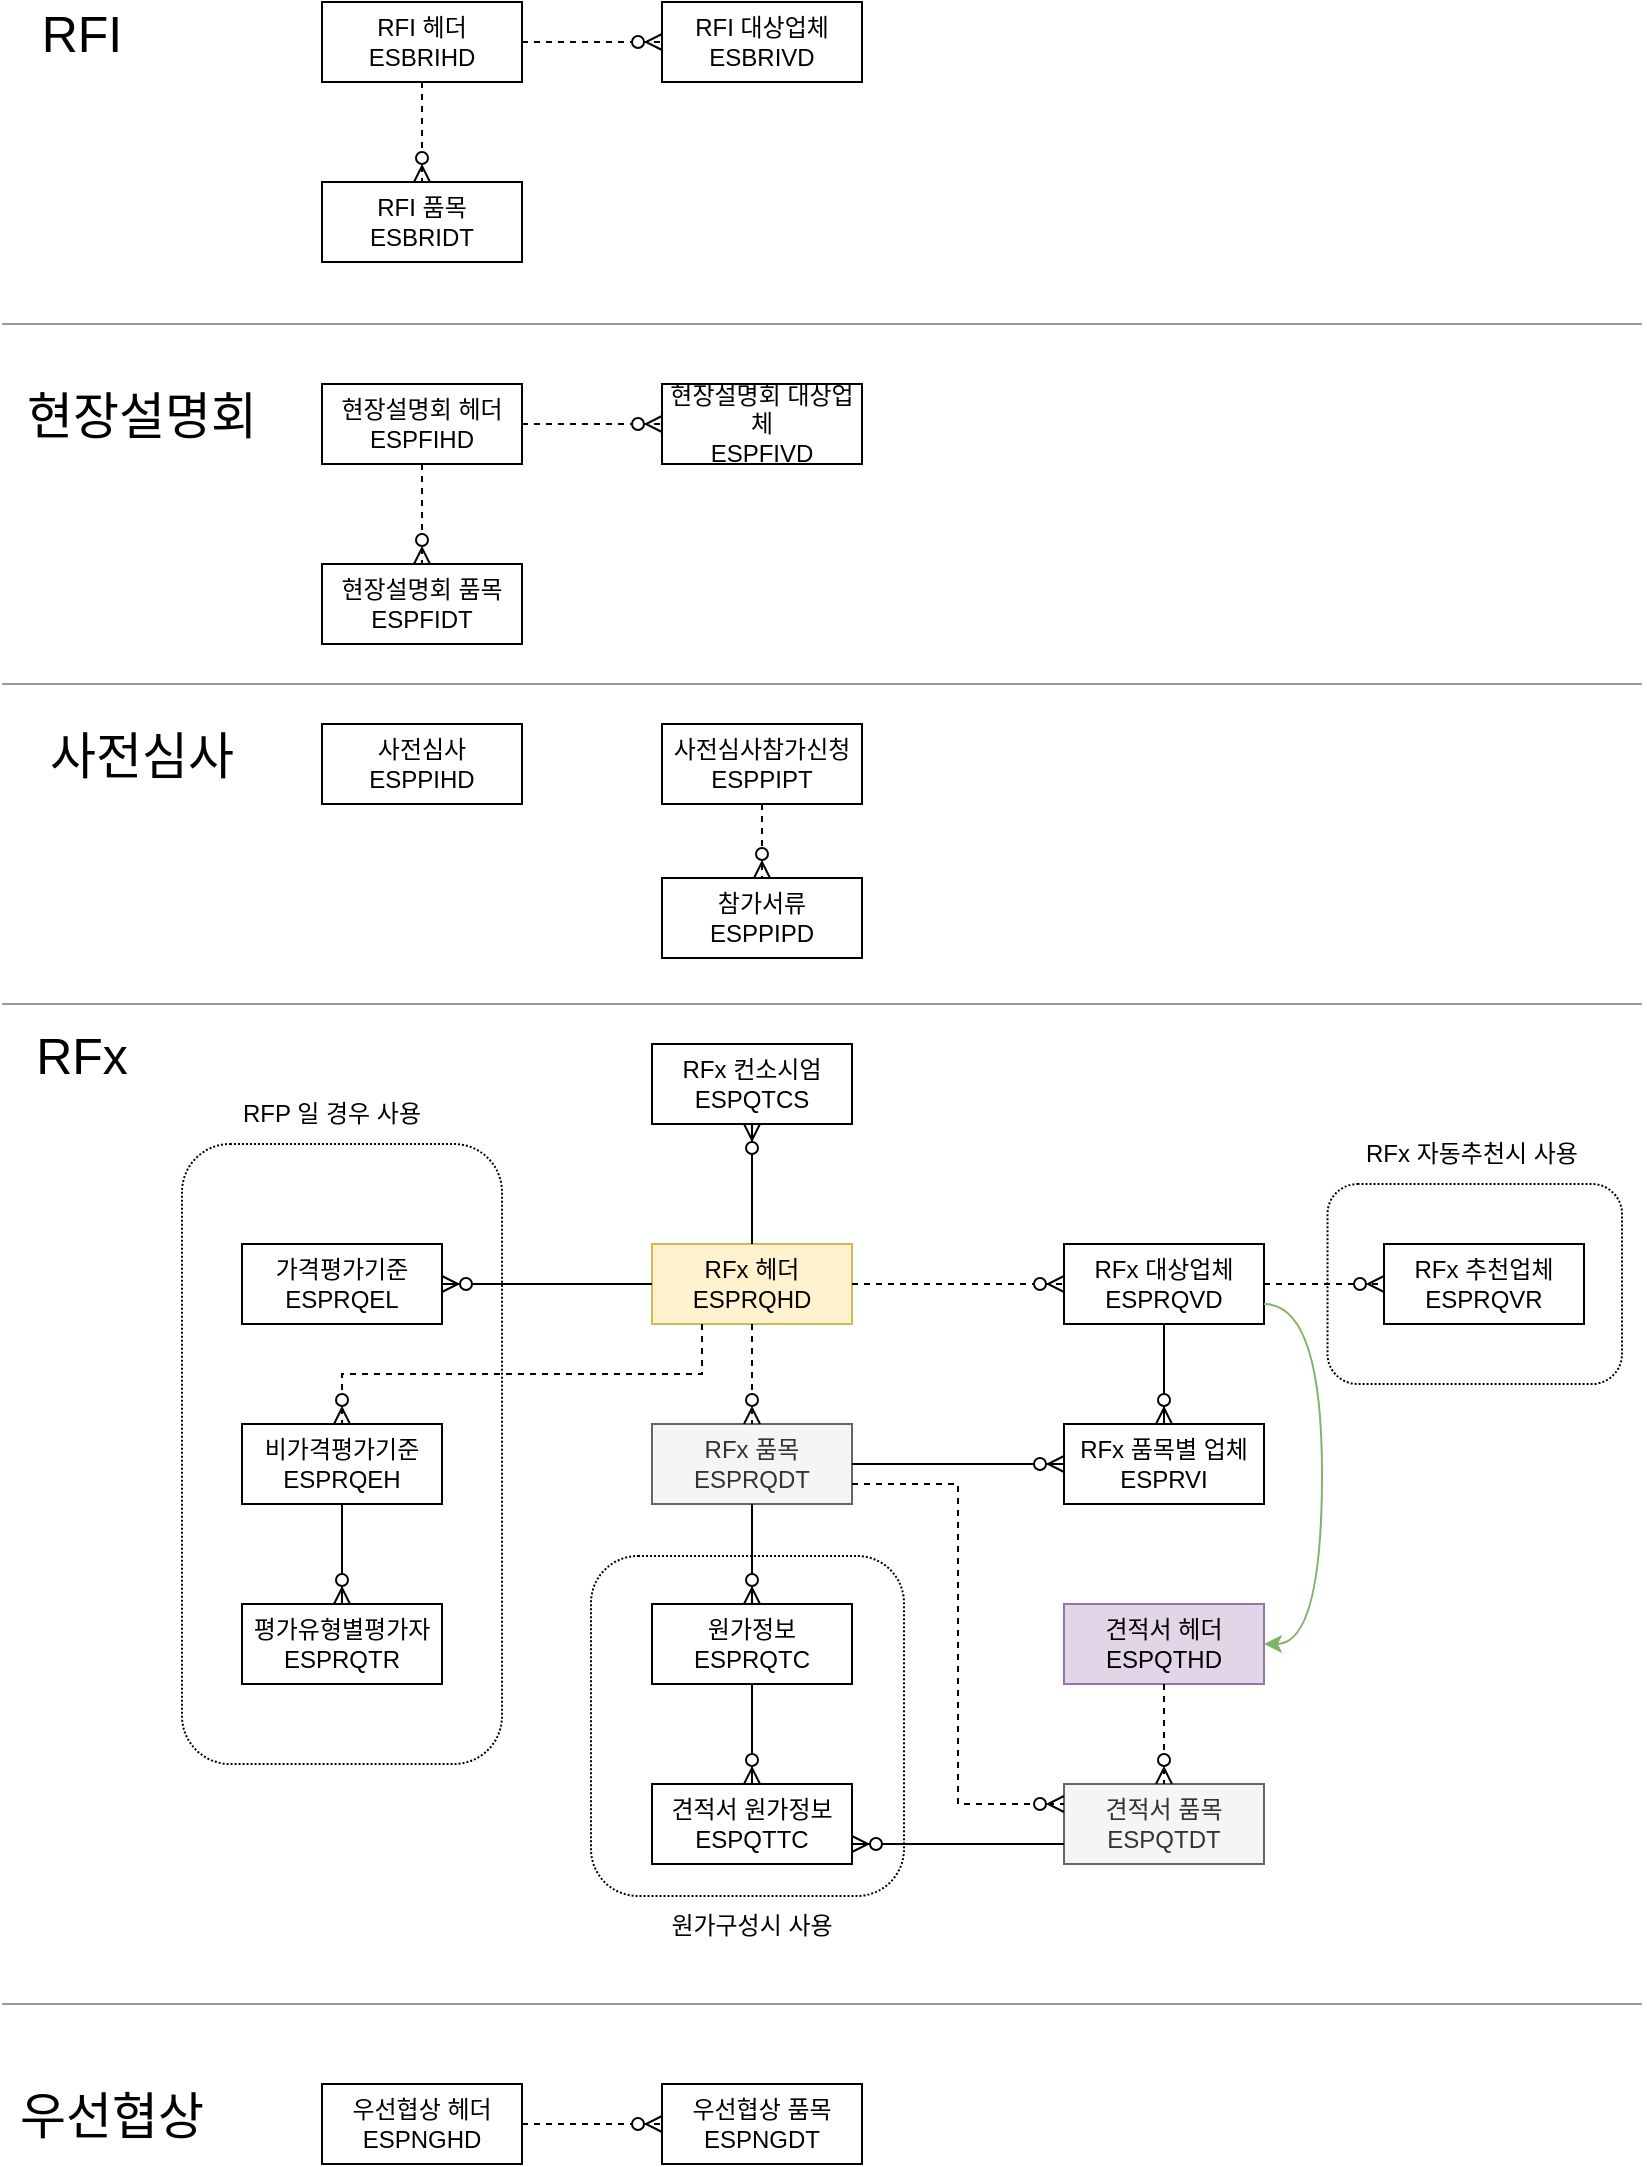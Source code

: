 <mxfile version="22.0.6" type="github">
  <diagram name="페이지-1" id="SgW8a2UWrjUuQNAxF7Xx">
    <mxGraphModel dx="867" dy="560" grid="1" gridSize="10" guides="1" tooltips="1" connect="1" arrows="1" fold="1" page="1" pageScale="1" pageWidth="827" pageHeight="1169" math="0" shadow="0">
      <root>
        <mxCell id="0" />
        <mxCell id="1" parent="0" />
        <mxCell id="RGd8JsK0HGNnK1-57gwT-70" value="" style="rounded=1;whiteSpace=wrap;html=1;dashed=1;dashPattern=1 1;" vertex="1" parent="1">
          <mxGeometry x="662.75" y="610" width="147.25" height="100" as="geometry" />
        </mxCell>
        <mxCell id="RGd8JsK0HGNnK1-57gwT-68" value="" style="rounded=1;whiteSpace=wrap;html=1;dashed=1;dashPattern=1 1;" vertex="1" parent="1">
          <mxGeometry x="294.5" y="796" width="156.5" height="170" as="geometry" />
        </mxCell>
        <mxCell id="RGd8JsK0HGNnK1-57gwT-66" value="" style="rounded=1;whiteSpace=wrap;html=1;dashed=1;dashPattern=1 1;" vertex="1" parent="1">
          <mxGeometry x="90" y="590" width="160" height="310" as="geometry" />
        </mxCell>
        <mxCell id="RGd8JsK0HGNnK1-57gwT-25" value="RFI 헤더&lt;br&gt;ESBRIHD" style="whiteSpace=wrap;html=1;align=center;" vertex="1" parent="1">
          <mxGeometry x="160" y="19" width="100" height="40" as="geometry" />
        </mxCell>
        <mxCell id="RGd8JsK0HGNnK1-57gwT-26" value="RFI 품목&lt;br&gt;ESBRIDT" style="whiteSpace=wrap;html=1;align=center;" vertex="1" parent="1">
          <mxGeometry x="160" y="109" width="100" height="40" as="geometry" />
        </mxCell>
        <mxCell id="RGd8JsK0HGNnK1-57gwT-27" value="" style="fontSize=12;html=1;endArrow=ERzeroToMany;endFill=1;rounded=0;exitX=0.5;exitY=1;exitDx=0;exitDy=0;dashed=1;entryX=0.5;entryY=0;entryDx=0;entryDy=0;" edge="1" parent="1" source="RGd8JsK0HGNnK1-57gwT-25" target="RGd8JsK0HGNnK1-57gwT-26">
          <mxGeometry width="100" height="100" relative="1" as="geometry">
            <mxPoint x="490" y="129" as="sourcePoint" />
            <mxPoint x="210" y="139" as="targetPoint" />
          </mxGeometry>
        </mxCell>
        <mxCell id="RGd8JsK0HGNnK1-57gwT-28" value="RFI 대상업체&lt;br&gt;ESBRIVD" style="whiteSpace=wrap;html=1;align=center;" vertex="1" parent="1">
          <mxGeometry x="330" y="19" width="100" height="40" as="geometry" />
        </mxCell>
        <mxCell id="RGd8JsK0HGNnK1-57gwT-29" value="" style="fontSize=12;html=1;endArrow=ERzeroToMany;endFill=1;rounded=0;exitX=1;exitY=0.5;exitDx=0;exitDy=0;dashed=1;" edge="1" parent="1" source="RGd8JsK0HGNnK1-57gwT-25" target="RGd8JsK0HGNnK1-57gwT-28">
          <mxGeometry width="100" height="100" relative="1" as="geometry">
            <mxPoint x="360" y="89" as="sourcePoint" />
            <mxPoint x="360" y="169" as="targetPoint" />
          </mxGeometry>
        </mxCell>
        <mxCell id="RGd8JsK0HGNnK1-57gwT-30" value="&lt;font style=&quot;font-size: 25px;&quot;&gt;RFI&lt;/font&gt;" style="text;html=1;strokeColor=none;fillColor=none;align=center;verticalAlign=middle;whiteSpace=wrap;rounded=0;" vertex="1" parent="1">
          <mxGeometry x="10" y="19" width="60" height="30" as="geometry" />
        </mxCell>
        <mxCell id="RGd8JsK0HGNnK1-57gwT-31" value="현장설명회 헤더&lt;br&gt;ESPFIHD" style="whiteSpace=wrap;html=1;align=center;" vertex="1" parent="1">
          <mxGeometry x="160" y="210" width="100" height="40" as="geometry" />
        </mxCell>
        <mxCell id="RGd8JsK0HGNnK1-57gwT-32" value="현장설명회 품목&lt;br&gt;ESPFIDT" style="whiteSpace=wrap;html=1;align=center;" vertex="1" parent="1">
          <mxGeometry x="160" y="300" width="100" height="40" as="geometry" />
        </mxCell>
        <mxCell id="RGd8JsK0HGNnK1-57gwT-33" value="" style="fontSize=12;html=1;endArrow=ERzeroToMany;endFill=1;rounded=0;exitX=0.5;exitY=1;exitDx=0;exitDy=0;dashed=1;entryX=0.5;entryY=0;entryDx=0;entryDy=0;" edge="1" source="RGd8JsK0HGNnK1-57gwT-31" target="RGd8JsK0HGNnK1-57gwT-32" parent="1">
          <mxGeometry width="100" height="100" relative="1" as="geometry">
            <mxPoint x="490" y="320" as="sourcePoint" />
            <mxPoint x="210" y="330" as="targetPoint" />
          </mxGeometry>
        </mxCell>
        <mxCell id="RGd8JsK0HGNnK1-57gwT-34" value="현장설명회 대상업체&lt;br&gt;ESPFIVD" style="whiteSpace=wrap;html=1;align=center;" vertex="1" parent="1">
          <mxGeometry x="330" y="210" width="100" height="40" as="geometry" />
        </mxCell>
        <mxCell id="RGd8JsK0HGNnK1-57gwT-35" value="" style="fontSize=12;html=1;endArrow=ERzeroToMany;endFill=1;rounded=0;exitX=1;exitY=0.5;exitDx=0;exitDy=0;dashed=1;" edge="1" source="RGd8JsK0HGNnK1-57gwT-31" target="RGd8JsK0HGNnK1-57gwT-34" parent="1">
          <mxGeometry width="100" height="100" relative="1" as="geometry">
            <mxPoint x="360" y="280" as="sourcePoint" />
            <mxPoint x="360" y="360" as="targetPoint" />
          </mxGeometry>
        </mxCell>
        <mxCell id="RGd8JsK0HGNnK1-57gwT-36" value="&lt;span style=&quot;font-size: 25px;&quot;&gt;현장설명회&lt;/span&gt;" style="text;html=1;strokeColor=none;fillColor=none;align=center;verticalAlign=middle;whiteSpace=wrap;rounded=0;" vertex="1" parent="1">
          <mxGeometry x="10" y="210" width="120" height="30" as="geometry" />
        </mxCell>
        <mxCell id="RGd8JsK0HGNnK1-57gwT-37" value="RFx 헤더&lt;br&gt;ESPRQHD" style="whiteSpace=wrap;html=1;align=center;fillColor=#fff2cc;strokeColor=#d6b656;" vertex="1" parent="1">
          <mxGeometry x="325" y="640" width="100" height="40" as="geometry" />
        </mxCell>
        <mxCell id="RGd8JsK0HGNnK1-57gwT-38" value="RFx 품목&lt;br&gt;ESPRQDT" style="whiteSpace=wrap;html=1;align=center;fillColor=#f5f5f5;fontColor=#333333;strokeColor=#666666;" vertex="1" parent="1">
          <mxGeometry x="325" y="730" width="100" height="40" as="geometry" />
        </mxCell>
        <mxCell id="RGd8JsK0HGNnK1-57gwT-39" value="" style="fontSize=12;html=1;endArrow=ERzeroToMany;endFill=1;rounded=0;exitX=0.5;exitY=1;exitDx=0;exitDy=0;dashed=1;entryX=0.5;entryY=0;entryDx=0;entryDy=0;" edge="1" source="RGd8JsK0HGNnK1-57gwT-37" target="RGd8JsK0HGNnK1-57gwT-38" parent="1">
          <mxGeometry width="100" height="100" relative="1" as="geometry">
            <mxPoint x="655" y="750" as="sourcePoint" />
            <mxPoint x="375" y="760" as="targetPoint" />
          </mxGeometry>
        </mxCell>
        <mxCell id="RGd8JsK0HGNnK1-57gwT-40" value="RFx 대상업체&lt;br&gt;ESPRQVD" style="whiteSpace=wrap;html=1;align=center;" vertex="1" parent="1">
          <mxGeometry x="531" y="640" width="100" height="40" as="geometry" />
        </mxCell>
        <mxCell id="RGd8JsK0HGNnK1-57gwT-41" value="" style="fontSize=12;html=1;endArrow=ERzeroToMany;endFill=1;rounded=0;exitX=1;exitY=0.5;exitDx=0;exitDy=0;dashed=1;" edge="1" source="RGd8JsK0HGNnK1-57gwT-37" target="RGd8JsK0HGNnK1-57gwT-40" parent="1">
          <mxGeometry width="100" height="100" relative="1" as="geometry">
            <mxPoint x="504" y="710" as="sourcePoint" />
            <mxPoint x="504" y="790" as="targetPoint" />
          </mxGeometry>
        </mxCell>
        <mxCell id="RGd8JsK0HGNnK1-57gwT-43" value="&lt;font style=&quot;font-size: 25px;&quot;&gt;RFx&lt;/font&gt;" style="text;html=1;strokeColor=none;fillColor=none;align=center;verticalAlign=middle;whiteSpace=wrap;rounded=0;" vertex="1" parent="1">
          <mxGeometry x="10" y="530" width="60" height="30" as="geometry" />
        </mxCell>
        <mxCell id="RGd8JsK0HGNnK1-57gwT-44" value="RFx 추천업체&lt;br&gt;ESPRQVR" style="whiteSpace=wrap;html=1;align=center;" vertex="1" parent="1">
          <mxGeometry x="691" y="640" width="100" height="40" as="geometry" />
        </mxCell>
        <mxCell id="RGd8JsK0HGNnK1-57gwT-45" value="" style="fontSize=12;html=1;endArrow=ERzeroToMany;endFill=1;rounded=0;exitX=1;exitY=0.5;exitDx=0;exitDy=0;dashed=1;entryX=0;entryY=0.5;entryDx=0;entryDy=0;" edge="1" parent="1" source="RGd8JsK0HGNnK1-57gwT-40" target="RGd8JsK0HGNnK1-57gwT-44">
          <mxGeometry width="100" height="100" relative="1" as="geometry">
            <mxPoint x="647" y="730" as="sourcePoint" />
            <mxPoint x="717" y="730" as="targetPoint" />
          </mxGeometry>
        </mxCell>
        <mxCell id="RGd8JsK0HGNnK1-57gwT-46" value="RFx 품목별 업체&lt;br&gt;ESPRVI" style="whiteSpace=wrap;html=1;align=center;" vertex="1" parent="1">
          <mxGeometry x="531" y="730" width="100" height="40" as="geometry" />
        </mxCell>
        <mxCell id="RGd8JsK0HGNnK1-57gwT-47" value="" style="fontSize=12;html=1;endArrow=ERzeroToMany;endFill=1;rounded=0;exitX=0.5;exitY=1;exitDx=0;exitDy=0;entryX=0.5;entryY=0;entryDx=0;entryDy=0;" edge="1" parent="1" source="RGd8JsK0HGNnK1-57gwT-40" target="RGd8JsK0HGNnK1-57gwT-46">
          <mxGeometry width="100" height="100" relative="1" as="geometry">
            <mxPoint x="661" y="739.5" as="sourcePoint" />
            <mxPoint x="781" y="739.5" as="targetPoint" />
          </mxGeometry>
        </mxCell>
        <mxCell id="RGd8JsK0HGNnK1-57gwT-48" value="" style="fontSize=12;html=1;endArrow=ERzeroToMany;endFill=1;rounded=0;exitX=1;exitY=0.5;exitDx=0;exitDy=0;entryX=0;entryY=0.5;entryDx=0;entryDy=0;" edge="1" parent="1" source="RGd8JsK0HGNnK1-57gwT-38" target="RGd8JsK0HGNnK1-57gwT-46">
          <mxGeometry width="100" height="100" relative="1" as="geometry">
            <mxPoint x="644" y="775" as="sourcePoint" />
            <mxPoint x="644" y="825" as="targetPoint" />
          </mxGeometry>
        </mxCell>
        <mxCell id="RGd8JsK0HGNnK1-57gwT-49" value="가격평가기준&lt;br&gt;ESPRQEL" style="whiteSpace=wrap;html=1;align=center;" vertex="1" parent="1">
          <mxGeometry x="120" y="640" width="100" height="40" as="geometry" />
        </mxCell>
        <mxCell id="RGd8JsK0HGNnK1-57gwT-50" value="" style="fontSize=12;html=1;endArrow=ERzeroToMany;endFill=1;rounded=0;exitX=0;exitY=0.5;exitDx=0;exitDy=0;entryX=1;entryY=0.5;entryDx=0;entryDy=0;" edge="1" parent="1" source="RGd8JsK0HGNnK1-57gwT-37" target="RGd8JsK0HGNnK1-57gwT-49">
          <mxGeometry width="100" height="100" relative="1" as="geometry">
            <mxPoint x="175" y="769" as="sourcePoint" />
            <mxPoint x="245" y="769" as="targetPoint" />
          </mxGeometry>
        </mxCell>
        <mxCell id="RGd8JsK0HGNnK1-57gwT-51" value="비가격평가기준&lt;br&gt;ESPRQEH" style="whiteSpace=wrap;html=1;align=center;" vertex="1" parent="1">
          <mxGeometry x="120" y="730" width="100" height="40" as="geometry" />
        </mxCell>
        <mxCell id="RGd8JsK0HGNnK1-57gwT-52" value="" style="fontSize=12;html=1;endArrow=ERzeroToMany;endFill=1;rounded=0;exitX=0.25;exitY=1;exitDx=0;exitDy=0;dashed=1;entryX=0.5;entryY=0;entryDx=0;entryDy=0;edgeStyle=orthogonalEdgeStyle;" edge="1" parent="1" source="RGd8JsK0HGNnK1-57gwT-37" target="RGd8JsK0HGNnK1-57gwT-51">
          <mxGeometry width="100" height="100" relative="1" as="geometry">
            <mxPoint x="250" y="790" as="sourcePoint" />
            <mxPoint x="250" y="840" as="targetPoint" />
          </mxGeometry>
        </mxCell>
        <mxCell id="RGd8JsK0HGNnK1-57gwT-53" value="평가유형별평가자&lt;br&gt;ESPRQTR" style="whiteSpace=wrap;html=1;align=center;" vertex="1" parent="1">
          <mxGeometry x="120" y="820" width="100" height="40" as="geometry" />
        </mxCell>
        <mxCell id="RGd8JsK0HGNnK1-57gwT-54" value="RFx 컨소시엄&lt;br&gt;ESPQTCS" style="whiteSpace=wrap;html=1;align=center;" vertex="1" parent="1">
          <mxGeometry x="325" y="540" width="100" height="40" as="geometry" />
        </mxCell>
        <mxCell id="RGd8JsK0HGNnK1-57gwT-55" value="" style="fontSize=12;html=1;endArrow=ERzeroToMany;endFill=1;rounded=0;exitX=0.5;exitY=0;exitDx=0;exitDy=0;entryX=0.5;entryY=1;entryDx=0;entryDy=0;" edge="1" parent="1" source="RGd8JsK0HGNnK1-57gwT-37" target="RGd8JsK0HGNnK1-57gwT-54">
          <mxGeometry width="100" height="100" relative="1" as="geometry">
            <mxPoint x="305" y="600" as="sourcePoint" />
            <mxPoint x="255" y="600" as="targetPoint" />
          </mxGeometry>
        </mxCell>
        <mxCell id="RGd8JsK0HGNnK1-57gwT-56" value="" style="fontSize=12;html=1;endArrow=ERzeroToMany;endFill=1;rounded=0;exitX=0.5;exitY=1;exitDx=0;exitDy=0;" edge="1" parent="1" source="RGd8JsK0HGNnK1-57gwT-51" target="RGd8JsK0HGNnK1-57gwT-53">
          <mxGeometry width="100" height="100" relative="1" as="geometry">
            <mxPoint x="300" y="850" as="sourcePoint" />
            <mxPoint x="300" y="900" as="targetPoint" />
          </mxGeometry>
        </mxCell>
        <mxCell id="RGd8JsK0HGNnK1-57gwT-57" value="원가정보&lt;br&gt;ESPRQTC" style="whiteSpace=wrap;html=1;align=center;" vertex="1" parent="1">
          <mxGeometry x="325" y="820" width="100" height="40" as="geometry" />
        </mxCell>
        <mxCell id="RGd8JsK0HGNnK1-57gwT-58" value="" style="fontSize=12;html=1;endArrow=ERzeroToMany;endFill=1;rounded=0;exitX=0.5;exitY=1;exitDx=0;exitDy=0;entryX=0.5;entryY=0;entryDx=0;entryDy=0;" edge="1" parent="1" source="RGd8JsK0HGNnK1-57gwT-38" target="RGd8JsK0HGNnK1-57gwT-57">
          <mxGeometry width="100" height="100" relative="1" as="geometry">
            <mxPoint x="455" y="810" as="sourcePoint" />
            <mxPoint x="525" y="810" as="targetPoint" />
          </mxGeometry>
        </mxCell>
        <mxCell id="RGd8JsK0HGNnK1-57gwT-59" value="견적서 원가정보&lt;br&gt;ESPQTTC" style="whiteSpace=wrap;html=1;align=center;" vertex="1" parent="1">
          <mxGeometry x="325" y="910" width="100" height="40" as="geometry" />
        </mxCell>
        <mxCell id="RGd8JsK0HGNnK1-57gwT-60" value="" style="fontSize=12;html=1;endArrow=ERzeroToMany;endFill=1;rounded=0;exitX=0.5;exitY=1;exitDx=0;exitDy=0;entryX=0.5;entryY=0;entryDx=0;entryDy=0;" edge="1" parent="1" source="RGd8JsK0HGNnK1-57gwT-57" target="RGd8JsK0HGNnK1-57gwT-59">
          <mxGeometry width="100" height="100" relative="1" as="geometry">
            <mxPoint x="494" y="890" as="sourcePoint" />
            <mxPoint x="494" y="940" as="targetPoint" />
          </mxGeometry>
        </mxCell>
        <mxCell id="RGd8JsK0HGNnK1-57gwT-61" value="견적서 헤더&lt;br&gt;ESPQTHD" style="whiteSpace=wrap;html=1;align=center;fillColor=#e1d5e7;strokeColor=#9673a6;" vertex="1" parent="1">
          <mxGeometry x="531" y="820" width="100" height="40" as="geometry" />
        </mxCell>
        <mxCell id="RGd8JsK0HGNnK1-57gwT-62" value="견적서 품목&lt;br&gt;ESPQTDT" style="whiteSpace=wrap;html=1;align=center;fillColor=#f5f5f5;fontColor=#333333;strokeColor=#666666;" vertex="1" parent="1">
          <mxGeometry x="531" y="910" width="100" height="40" as="geometry" />
        </mxCell>
        <mxCell id="RGd8JsK0HGNnK1-57gwT-63" value="" style="fontSize=12;html=1;endArrow=ERzeroToMany;endFill=1;rounded=0;exitX=0.5;exitY=1;exitDx=0;exitDy=0;dashed=1;entryX=0.5;entryY=0;entryDx=0;entryDy=0;" edge="1" parent="1" source="RGd8JsK0HGNnK1-57gwT-61" target="RGd8JsK0HGNnK1-57gwT-62">
          <mxGeometry width="100" height="100" relative="1" as="geometry">
            <mxPoint x="681" y="870" as="sourcePoint" />
            <mxPoint x="751" y="870" as="targetPoint" />
          </mxGeometry>
        </mxCell>
        <mxCell id="RGd8JsK0HGNnK1-57gwT-64" value="" style="fontSize=12;html=1;endArrow=ERzeroToMany;endFill=1;rounded=0;exitX=1;exitY=0.75;exitDx=0;exitDy=0;dashed=1;entryX=0;entryY=0.25;entryDx=0;entryDy=0;edgeStyle=orthogonalEdgeStyle;" edge="1" parent="1" source="RGd8JsK0HGNnK1-57gwT-38" target="RGd8JsK0HGNnK1-57gwT-62">
          <mxGeometry width="100" height="100" relative="1" as="geometry">
            <mxPoint x="454" y="870" as="sourcePoint" />
            <mxPoint x="454" y="920" as="targetPoint" />
          </mxGeometry>
        </mxCell>
        <mxCell id="RGd8JsK0HGNnK1-57gwT-65" value="" style="fontSize=12;html=1;endArrow=ERzeroToMany;endFill=1;rounded=0;exitX=0;exitY=0.75;exitDx=0;exitDy=0;entryX=1;entryY=0.75;entryDx=0;entryDy=0;" edge="1" parent="1" source="RGd8JsK0HGNnK1-57gwT-62" target="RGd8JsK0HGNnK1-57gwT-59">
          <mxGeometry width="100" height="100" relative="1" as="geometry">
            <mxPoint x="448" y="990" as="sourcePoint" />
            <mxPoint x="448" y="1040" as="targetPoint" />
          </mxGeometry>
        </mxCell>
        <mxCell id="RGd8JsK0HGNnK1-57gwT-67" value="RFP 일 경우 사용" style="text;html=1;strokeColor=none;fillColor=none;align=center;verticalAlign=middle;whiteSpace=wrap;rounded=0;" vertex="1" parent="1">
          <mxGeometry x="110" y="560" width="110" height="30" as="geometry" />
        </mxCell>
        <mxCell id="RGd8JsK0HGNnK1-57gwT-69" value="원가구성시 사용" style="text;html=1;strokeColor=none;fillColor=none;align=center;verticalAlign=middle;whiteSpace=wrap;rounded=0;" vertex="1" parent="1">
          <mxGeometry x="320" y="966" width="110" height="30" as="geometry" />
        </mxCell>
        <mxCell id="RGd8JsK0HGNnK1-57gwT-71" value="RFx 자동추천시 사용" style="text;html=1;strokeColor=none;fillColor=none;align=center;verticalAlign=middle;whiteSpace=wrap;rounded=0;" vertex="1" parent="1">
          <mxGeometry x="680" y="580" width="110" height="30" as="geometry" />
        </mxCell>
        <mxCell id="RGd8JsK0HGNnK1-57gwT-72" value="" style="endArrow=classic;html=1;rounded=0;entryX=1;entryY=0.5;entryDx=0;entryDy=0;edgeStyle=orthogonalEdgeStyle;exitX=1;exitY=0.75;exitDx=0;exitDy=0;fillColor=#d5e8d4;strokeColor=#82b366;curved=1;" edge="1" parent="1" source="RGd8JsK0HGNnK1-57gwT-40" target="RGd8JsK0HGNnK1-57gwT-61">
          <mxGeometry width="50" height="50" relative="1" as="geometry">
            <mxPoint x="620" y="690" as="sourcePoint" />
            <mxPoint x="750" y="770" as="targetPoint" />
            <Array as="points">
              <mxPoint x="660" y="670" />
              <mxPoint x="660" y="840" />
            </Array>
          </mxGeometry>
        </mxCell>
        <mxCell id="RGd8JsK0HGNnK1-57gwT-74" value="&lt;font style=&quot;font-size: 25px;&quot;&gt;우선협상&lt;/font&gt;" style="text;html=1;strokeColor=none;fillColor=none;align=center;verticalAlign=middle;whiteSpace=wrap;rounded=0;" vertex="1" parent="1">
          <mxGeometry y="1060" width="110" height="30" as="geometry" />
        </mxCell>
        <mxCell id="RGd8JsK0HGNnK1-57gwT-76" value="우선협상 헤더&lt;br&gt;ESPNGHD" style="whiteSpace=wrap;html=1;align=center;" vertex="1" parent="1">
          <mxGeometry x="160" y="1060" width="100" height="40" as="geometry" />
        </mxCell>
        <mxCell id="RGd8JsK0HGNnK1-57gwT-77" value="우선협상 품목&lt;br&gt;ESPNGDT" style="whiteSpace=wrap;html=1;align=center;" vertex="1" parent="1">
          <mxGeometry x="330" y="1060" width="100" height="40" as="geometry" />
        </mxCell>
        <mxCell id="RGd8JsK0HGNnK1-57gwT-78" value="" style="fontSize=12;html=1;endArrow=ERzeroToMany;endFill=1;rounded=0;exitX=1;exitY=0.5;exitDx=0;exitDy=0;dashed=1;" edge="1" parent="1" source="RGd8JsK0HGNnK1-57gwT-76" target="RGd8JsK0HGNnK1-57gwT-77">
          <mxGeometry width="100" height="100" relative="1" as="geometry">
            <mxPoint x="360" y="1130" as="sourcePoint" />
            <mxPoint x="360" y="1210" as="targetPoint" />
          </mxGeometry>
        </mxCell>
        <mxCell id="RGd8JsK0HGNnK1-57gwT-80" value="사전심사&lt;br&gt;ESPPIHD" style="whiteSpace=wrap;html=1;align=center;" vertex="1" parent="1">
          <mxGeometry x="160" y="380" width="100" height="40" as="geometry" />
        </mxCell>
        <mxCell id="RGd8JsK0HGNnK1-57gwT-81" value="참가서류&lt;br&gt;ESPPIPD" style="whiteSpace=wrap;html=1;align=center;" vertex="1" parent="1">
          <mxGeometry x="330" y="457" width="100" height="40" as="geometry" />
        </mxCell>
        <mxCell id="RGd8JsK0HGNnK1-57gwT-82" value="" style="fontSize=12;html=1;endArrow=ERzeroToMany;endFill=1;rounded=0;exitX=0.5;exitY=1;exitDx=0;exitDy=0;dashed=1;entryX=0.5;entryY=0;entryDx=0;entryDy=0;" edge="1" source="RGd8JsK0HGNnK1-57gwT-83" target="RGd8JsK0HGNnK1-57gwT-81" parent="1">
          <mxGeometry width="100" height="100" relative="1" as="geometry">
            <mxPoint x="490" y="490" as="sourcePoint" />
            <mxPoint x="210" y="500" as="targetPoint" />
          </mxGeometry>
        </mxCell>
        <mxCell id="RGd8JsK0HGNnK1-57gwT-83" value="사전심사참가신청&lt;br&gt;ESPPIPT" style="whiteSpace=wrap;html=1;align=center;" vertex="1" parent="1">
          <mxGeometry x="330" y="380" width="100" height="40" as="geometry" />
        </mxCell>
        <mxCell id="RGd8JsK0HGNnK1-57gwT-85" value="&lt;span style=&quot;font-size: 25px;&quot;&gt;사전심사&lt;/span&gt;" style="text;html=1;strokeColor=none;fillColor=none;align=center;verticalAlign=middle;whiteSpace=wrap;rounded=0;" vertex="1" parent="1">
          <mxGeometry x="10" y="380" width="120" height="30" as="geometry" />
        </mxCell>
        <mxCell id="RGd8JsK0HGNnK1-57gwT-86" value="" style="endArrow=none;html=1;rounded=0;strokeColor=#999999;" edge="1" parent="1">
          <mxGeometry width="50" height="50" relative="1" as="geometry">
            <mxPoint y="180" as="sourcePoint" />
            <mxPoint x="820" y="180" as="targetPoint" />
          </mxGeometry>
        </mxCell>
        <mxCell id="RGd8JsK0HGNnK1-57gwT-87" value="" style="endArrow=none;html=1;rounded=0;fillColor=#f5f5f5;strokeColor=#999999;" edge="1" parent="1">
          <mxGeometry width="50" height="50" relative="1" as="geometry">
            <mxPoint y="360" as="sourcePoint" />
            <mxPoint x="820" y="360" as="targetPoint" />
          </mxGeometry>
        </mxCell>
        <mxCell id="RGd8JsK0HGNnK1-57gwT-88" value="" style="endArrow=none;html=1;rounded=0;strokeColor=#999999;" edge="1" parent="1">
          <mxGeometry width="50" height="50" relative="1" as="geometry">
            <mxPoint y="520" as="sourcePoint" />
            <mxPoint x="820" y="520" as="targetPoint" />
          </mxGeometry>
        </mxCell>
        <mxCell id="RGd8JsK0HGNnK1-57gwT-89" value="" style="endArrow=none;html=1;rounded=0;strokeColor=#999999;" edge="1" parent="1">
          <mxGeometry width="50" height="50" relative="1" as="geometry">
            <mxPoint y="1020" as="sourcePoint" />
            <mxPoint x="820" y="1020" as="targetPoint" />
          </mxGeometry>
        </mxCell>
      </root>
    </mxGraphModel>
  </diagram>
</mxfile>
